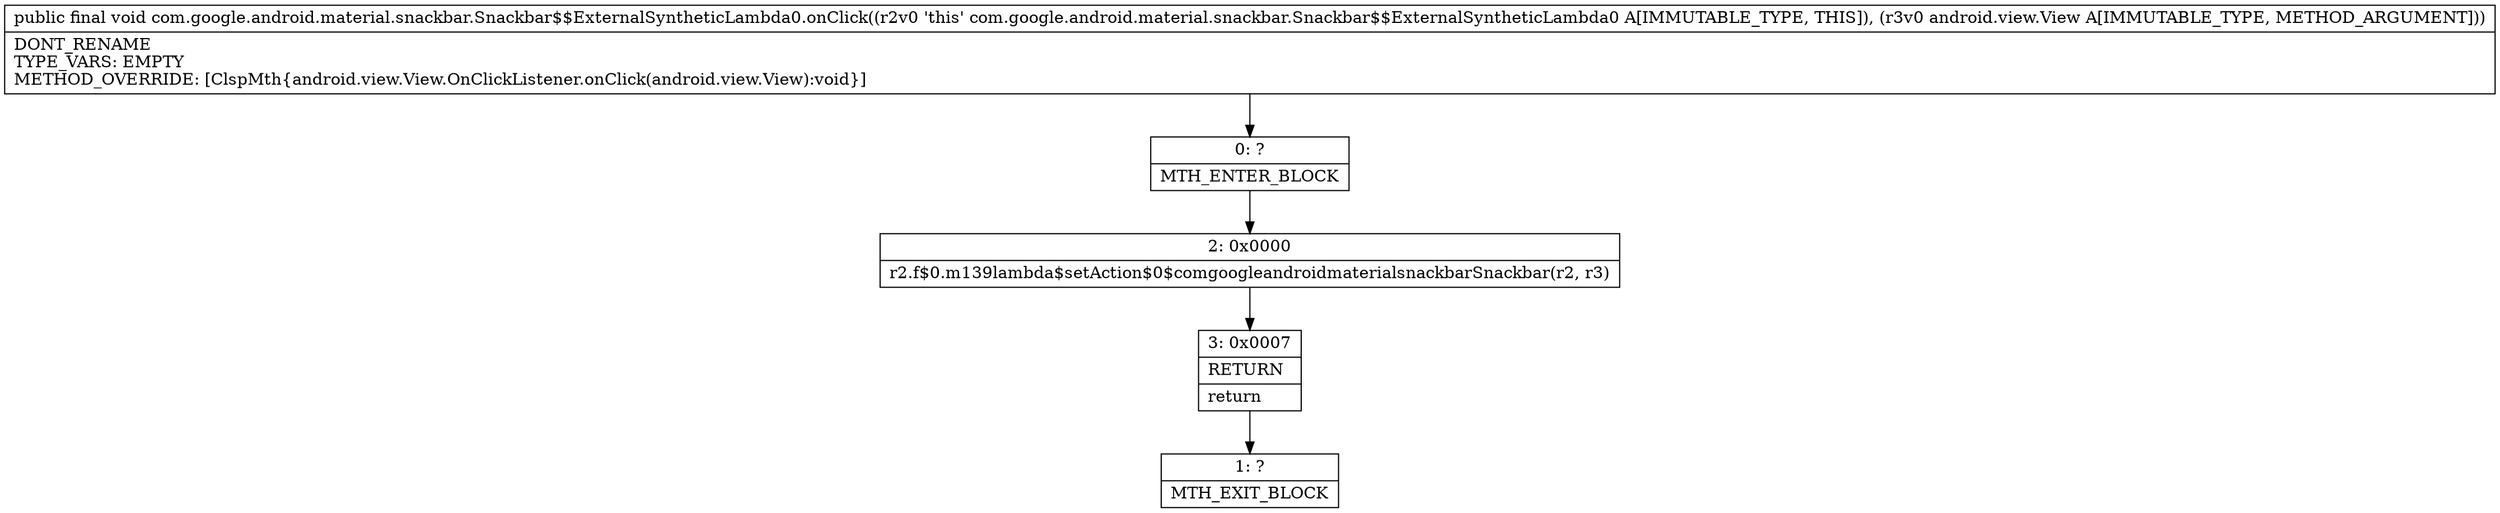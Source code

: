 digraph "CFG forcom.google.android.material.snackbar.Snackbar$$ExternalSyntheticLambda0.onClick(Landroid\/view\/View;)V" {
Node_0 [shape=record,label="{0\:\ ?|MTH_ENTER_BLOCK\l}"];
Node_2 [shape=record,label="{2\:\ 0x0000|r2.f$0.m139lambda$setAction$0$comgoogleandroidmaterialsnackbarSnackbar(r2, r3)\l}"];
Node_3 [shape=record,label="{3\:\ 0x0007|RETURN\l|return\l}"];
Node_1 [shape=record,label="{1\:\ ?|MTH_EXIT_BLOCK\l}"];
MethodNode[shape=record,label="{public final void com.google.android.material.snackbar.Snackbar$$ExternalSyntheticLambda0.onClick((r2v0 'this' com.google.android.material.snackbar.Snackbar$$ExternalSyntheticLambda0 A[IMMUTABLE_TYPE, THIS]), (r3v0 android.view.View A[IMMUTABLE_TYPE, METHOD_ARGUMENT]))  | DONT_RENAME\lTYPE_VARS: EMPTY\lMETHOD_OVERRIDE: [ClspMth\{android.view.View.OnClickListener.onClick(android.view.View):void\}]\l}"];
MethodNode -> Node_0;Node_0 -> Node_2;
Node_2 -> Node_3;
Node_3 -> Node_1;
}

